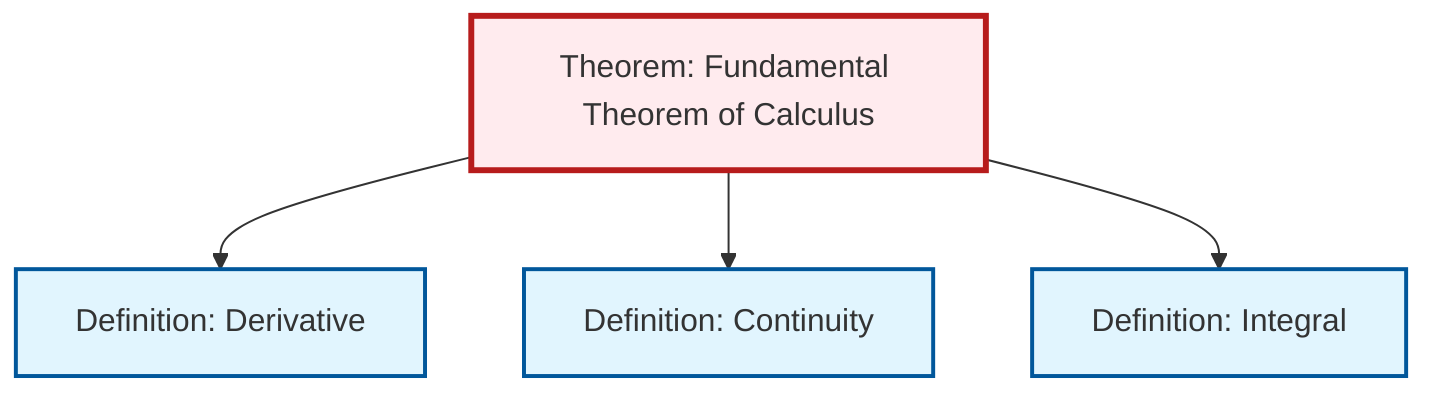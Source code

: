 graph TD
    classDef definition fill:#e1f5fe,stroke:#01579b,stroke-width:2px
    classDef theorem fill:#f3e5f5,stroke:#4a148c,stroke-width:2px
    classDef axiom fill:#fff3e0,stroke:#e65100,stroke-width:2px
    classDef example fill:#e8f5e9,stroke:#1b5e20,stroke-width:2px
    classDef current fill:#ffebee,stroke:#b71c1c,stroke-width:3px
    def-continuity["Definition: Continuity"]:::definition
    thm-fundamental-calculus["Theorem: Fundamental Theorem of Calculus"]:::theorem
    def-derivative["Definition: Derivative"]:::definition
    def-integral["Definition: Integral"]:::definition
    thm-fundamental-calculus --> def-derivative
    thm-fundamental-calculus --> def-continuity
    thm-fundamental-calculus --> def-integral
    class thm-fundamental-calculus current